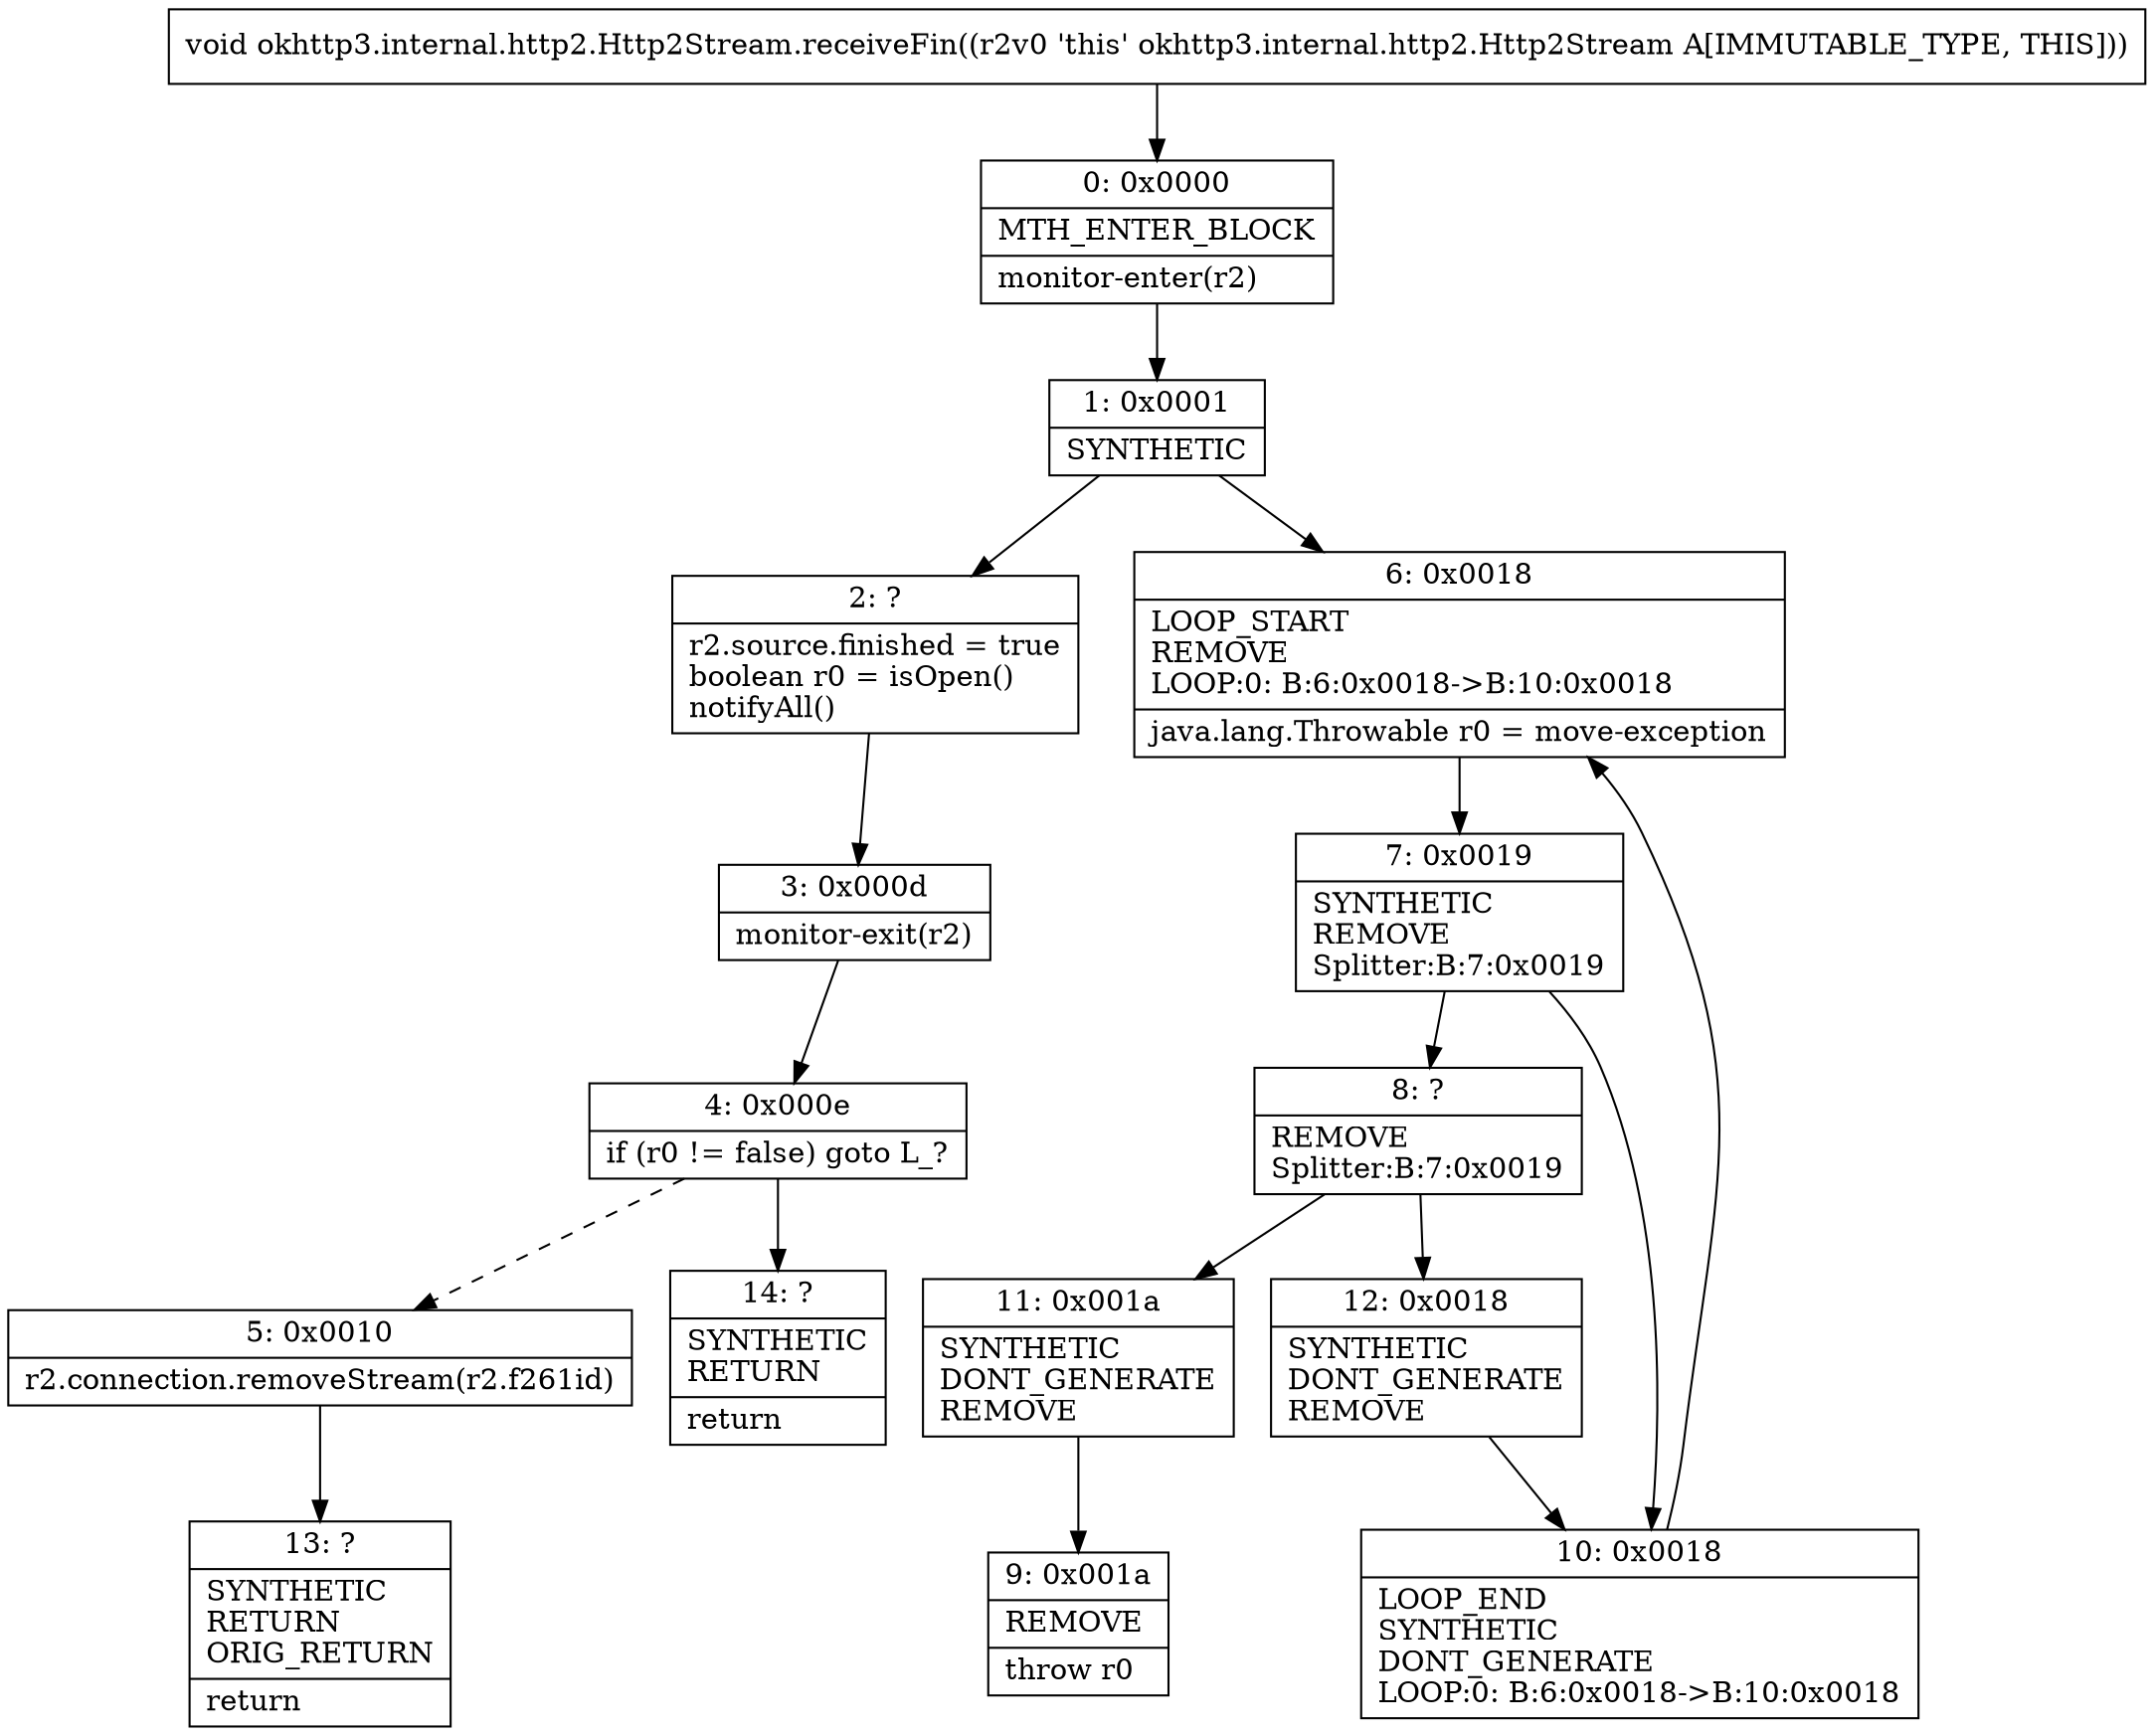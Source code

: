digraph "CFG forokhttp3.internal.http2.Http2Stream.receiveFin()V" {
Node_0 [shape=record,label="{0\:\ 0x0000|MTH_ENTER_BLOCK\l|monitor\-enter(r2)\l}"];
Node_1 [shape=record,label="{1\:\ 0x0001|SYNTHETIC\l}"];
Node_2 [shape=record,label="{2\:\ ?|r2.source.finished = true\lboolean r0 = isOpen()\lnotifyAll()\l}"];
Node_3 [shape=record,label="{3\:\ 0x000d|monitor\-exit(r2)\l}"];
Node_4 [shape=record,label="{4\:\ 0x000e|if (r0 != false) goto L_?\l}"];
Node_5 [shape=record,label="{5\:\ 0x0010|r2.connection.removeStream(r2.f261id)\l}"];
Node_6 [shape=record,label="{6\:\ 0x0018|LOOP_START\lREMOVE\lLOOP:0: B:6:0x0018\-\>B:10:0x0018\l|java.lang.Throwable r0 = move\-exception\l}"];
Node_7 [shape=record,label="{7\:\ 0x0019|SYNTHETIC\lREMOVE\lSplitter:B:7:0x0019\l}"];
Node_8 [shape=record,label="{8\:\ ?|REMOVE\lSplitter:B:7:0x0019\l}"];
Node_9 [shape=record,label="{9\:\ 0x001a|REMOVE\l|throw r0\l}"];
Node_10 [shape=record,label="{10\:\ 0x0018|LOOP_END\lSYNTHETIC\lDONT_GENERATE\lLOOP:0: B:6:0x0018\-\>B:10:0x0018\l}"];
Node_11 [shape=record,label="{11\:\ 0x001a|SYNTHETIC\lDONT_GENERATE\lREMOVE\l}"];
Node_12 [shape=record,label="{12\:\ 0x0018|SYNTHETIC\lDONT_GENERATE\lREMOVE\l}"];
Node_13 [shape=record,label="{13\:\ ?|SYNTHETIC\lRETURN\lORIG_RETURN\l|return\l}"];
Node_14 [shape=record,label="{14\:\ ?|SYNTHETIC\lRETURN\l|return\l}"];
MethodNode[shape=record,label="{void okhttp3.internal.http2.Http2Stream.receiveFin((r2v0 'this' okhttp3.internal.http2.Http2Stream A[IMMUTABLE_TYPE, THIS])) }"];
MethodNode -> Node_0;
Node_0 -> Node_1;
Node_1 -> Node_2;
Node_1 -> Node_6;
Node_2 -> Node_3;
Node_3 -> Node_4;
Node_4 -> Node_5[style=dashed];
Node_4 -> Node_14;
Node_5 -> Node_13;
Node_6 -> Node_7;
Node_7 -> Node_8;
Node_7 -> Node_10;
Node_8 -> Node_11;
Node_8 -> Node_12;
Node_10 -> Node_6;
Node_11 -> Node_9;
Node_12 -> Node_10;
}

